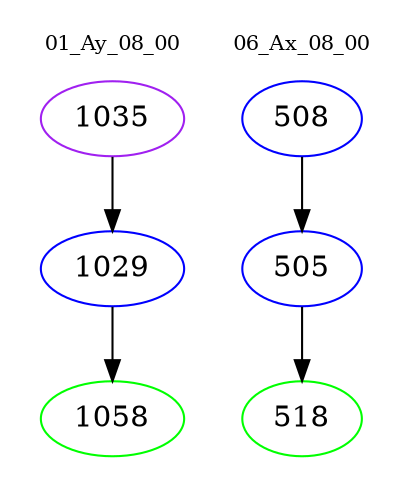 digraph{
subgraph cluster_0 {
color = white
label = "01_Ay_08_00";
fontsize=10;
T0_1035 [label="1035", color="purple"]
T0_1035 -> T0_1029 [color="black"]
T0_1029 [label="1029", color="blue"]
T0_1029 -> T0_1058 [color="black"]
T0_1058 [label="1058", color="green"]
}
subgraph cluster_1 {
color = white
label = "06_Ax_08_00";
fontsize=10;
T1_508 [label="508", color="blue"]
T1_508 -> T1_505 [color="black"]
T1_505 [label="505", color="blue"]
T1_505 -> T1_518 [color="black"]
T1_518 [label="518", color="green"]
}
}
